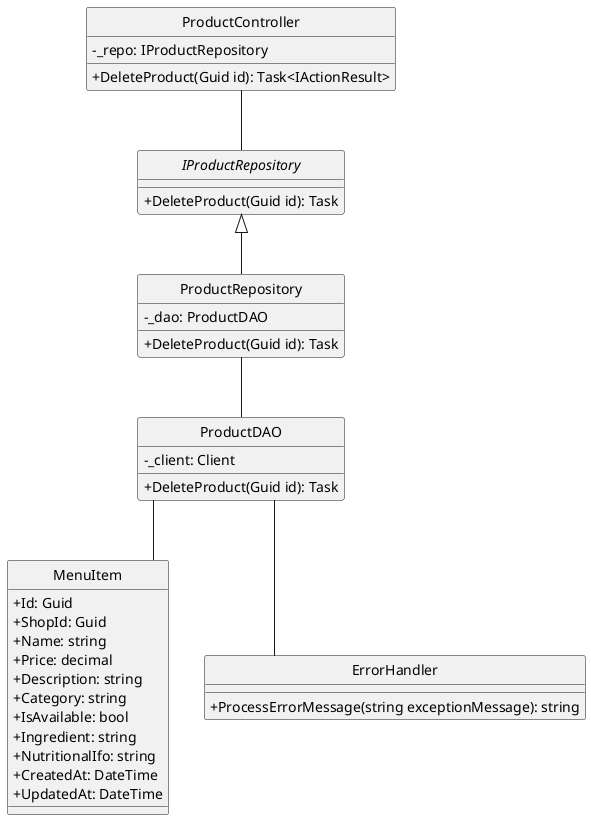 @startuml
hide circle
skinparam classAttributeIconSize 0
skinparam linetype ortho

' Controller handling product endpoints
class ProductController {
    - _repo: IProductRepository
    + DeleteProduct(Guid id): Task<IActionResult>
}

' Repository interface with DeleteProduct declaration
interface IProductRepository {
    + DeleteProduct(Guid id): Task
}

' Repository implementation delegating to the DAO
class ProductRepository {
    - _dao: ProductDAO
    + DeleteProduct(Guid id): Task
}

' Data Access Object handling database operations
class ProductDAO {
    - _client: Client
    + DeleteProduct(Guid id): Task
}

' Domain model representing a product record
class MenuItem {
    + Id: Guid
    + ShopId: Guid
    + Name: string
    + Price: decimal
    + Description: string
    + Category: string
    + IsAvailable: bool
    + Ingredient: string
    + NutritionalIfo: string
    + CreatedAt: DateTime
    + UpdatedAt: DateTime
}

' Utility class for error handling
class ErrorHandler {
    + ProcessErrorMessage(string exceptionMessage): string
}

' Relationships among classes
ProductController -- IProductRepository
IProductRepository <|-- ProductRepository
ProductRepository -- ProductDAO
ProductDAO -- MenuItem
ProductDAO -- ErrorHandler

@enduml
